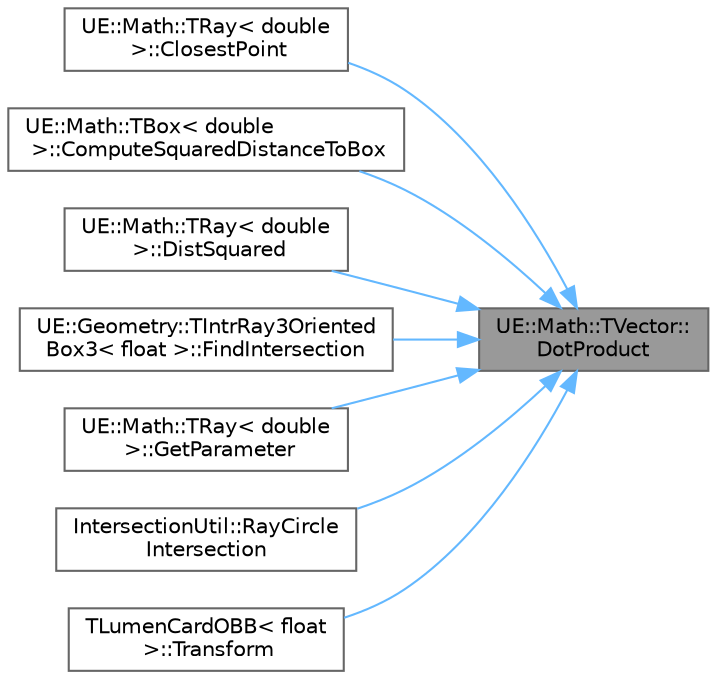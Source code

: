 digraph "UE::Math::TVector::DotProduct"
{
 // INTERACTIVE_SVG=YES
 // LATEX_PDF_SIZE
  bgcolor="transparent";
  edge [fontname=Helvetica,fontsize=10,labelfontname=Helvetica,labelfontsize=10];
  node [fontname=Helvetica,fontsize=10,shape=box,height=0.2,width=0.4];
  rankdir="RL";
  Node1 [id="Node000001",label="UE::Math::TVector::\lDotProduct",height=0.2,width=0.4,color="gray40", fillcolor="grey60", style="filled", fontcolor="black",tooltip="Calculate the dot product of two vectors."];
  Node1 -> Node2 [id="edge1_Node000001_Node000002",dir="back",color="steelblue1",style="solid",tooltip=" "];
  Node2 [id="Node000002",label="UE::Math::TRay\< double\l \>::ClosestPoint",height=0.2,width=0.4,color="grey40", fillcolor="white", style="filled",URL="$da/d05/structUE_1_1Math_1_1TRay.html#a6091b6f94c7ace720312a63e48d170cc",tooltip=" "];
  Node1 -> Node3 [id="edge2_Node000001_Node000003",dir="back",color="steelblue1",style="solid",tooltip=" "];
  Node3 [id="Node000003",label="UE::Math::TBox\< double\l \>::ComputeSquaredDistanceToBox",height=0.2,width=0.4,color="grey40", fillcolor="white", style="filled",URL="$d7/d5f/structUE_1_1Math_1_1TBox.html#a956aedb5e2c0b62e4595e9ef9a038ed5",tooltip=" "];
  Node1 -> Node4 [id="edge3_Node000001_Node000004",dir="back",color="steelblue1",style="solid",tooltip=" "];
  Node4 [id="Node000004",label="UE::Math::TRay\< double\l \>::DistSquared",height=0.2,width=0.4,color="grey40", fillcolor="white", style="filled",URL="$da/d05/structUE_1_1Math_1_1TRay.html#af22dcfd123f9392b417ed2ec101f14dc",tooltip=" "];
  Node1 -> Node5 [id="edge4_Node000001_Node000005",dir="back",color="steelblue1",style="solid",tooltip=" "];
  Node5 [id="Node000005",label="UE::Geometry::TIntrRay3Oriented\lBox3\< float \>::FindIntersection",height=0.2,width=0.4,color="grey40", fillcolor="white", style="filled",URL="$d7/dcd/classUE_1_1Geometry_1_1TIntrRay3OrientedBox3.html#a957e0058c164e66fef1d086949eb49fc",tooltip=" "];
  Node1 -> Node6 [id="edge5_Node000001_Node000006",dir="back",color="steelblue1",style="solid",tooltip=" "];
  Node6 [id="Node000006",label="UE::Math::TRay\< double\l \>::GetParameter",height=0.2,width=0.4,color="grey40", fillcolor="white", style="filled",URL="$da/d05/structUE_1_1Math_1_1TRay.html#a980522b2122dec985a39bde23c3d66fe",tooltip=" "];
  Node1 -> Node7 [id="edge6_Node000001_Node000007",dir="back",color="steelblue1",style="solid",tooltip=" "];
  Node7 [id="Node000007",label="IntersectionUtil::RayCircle\lIntersection",height=0.2,width=0.4,color="grey40", fillcolor="white", style="filled",URL="$dd/d8c/namespaceIntersectionUtil.html#a7591a918a4d9c84463a2b728ce95b569",tooltip="Intersect ray with circle and return intersection info (# hits, ray parameters)"];
  Node1 -> Node8 [id="edge7_Node000001_Node000008",dir="back",color="steelblue1",style="solid",tooltip=" "];
  Node8 [id="Node000008",label="TLumenCardOBB\< float\l \>::Transform",height=0.2,width=0.4,color="grey40", fillcolor="white", style="filled",URL="$dd/d8b/classTLumenCardOBB.html#aaf5e45796148ae5a24f8a45e9c8a0dbe",tooltip=" "];
}

